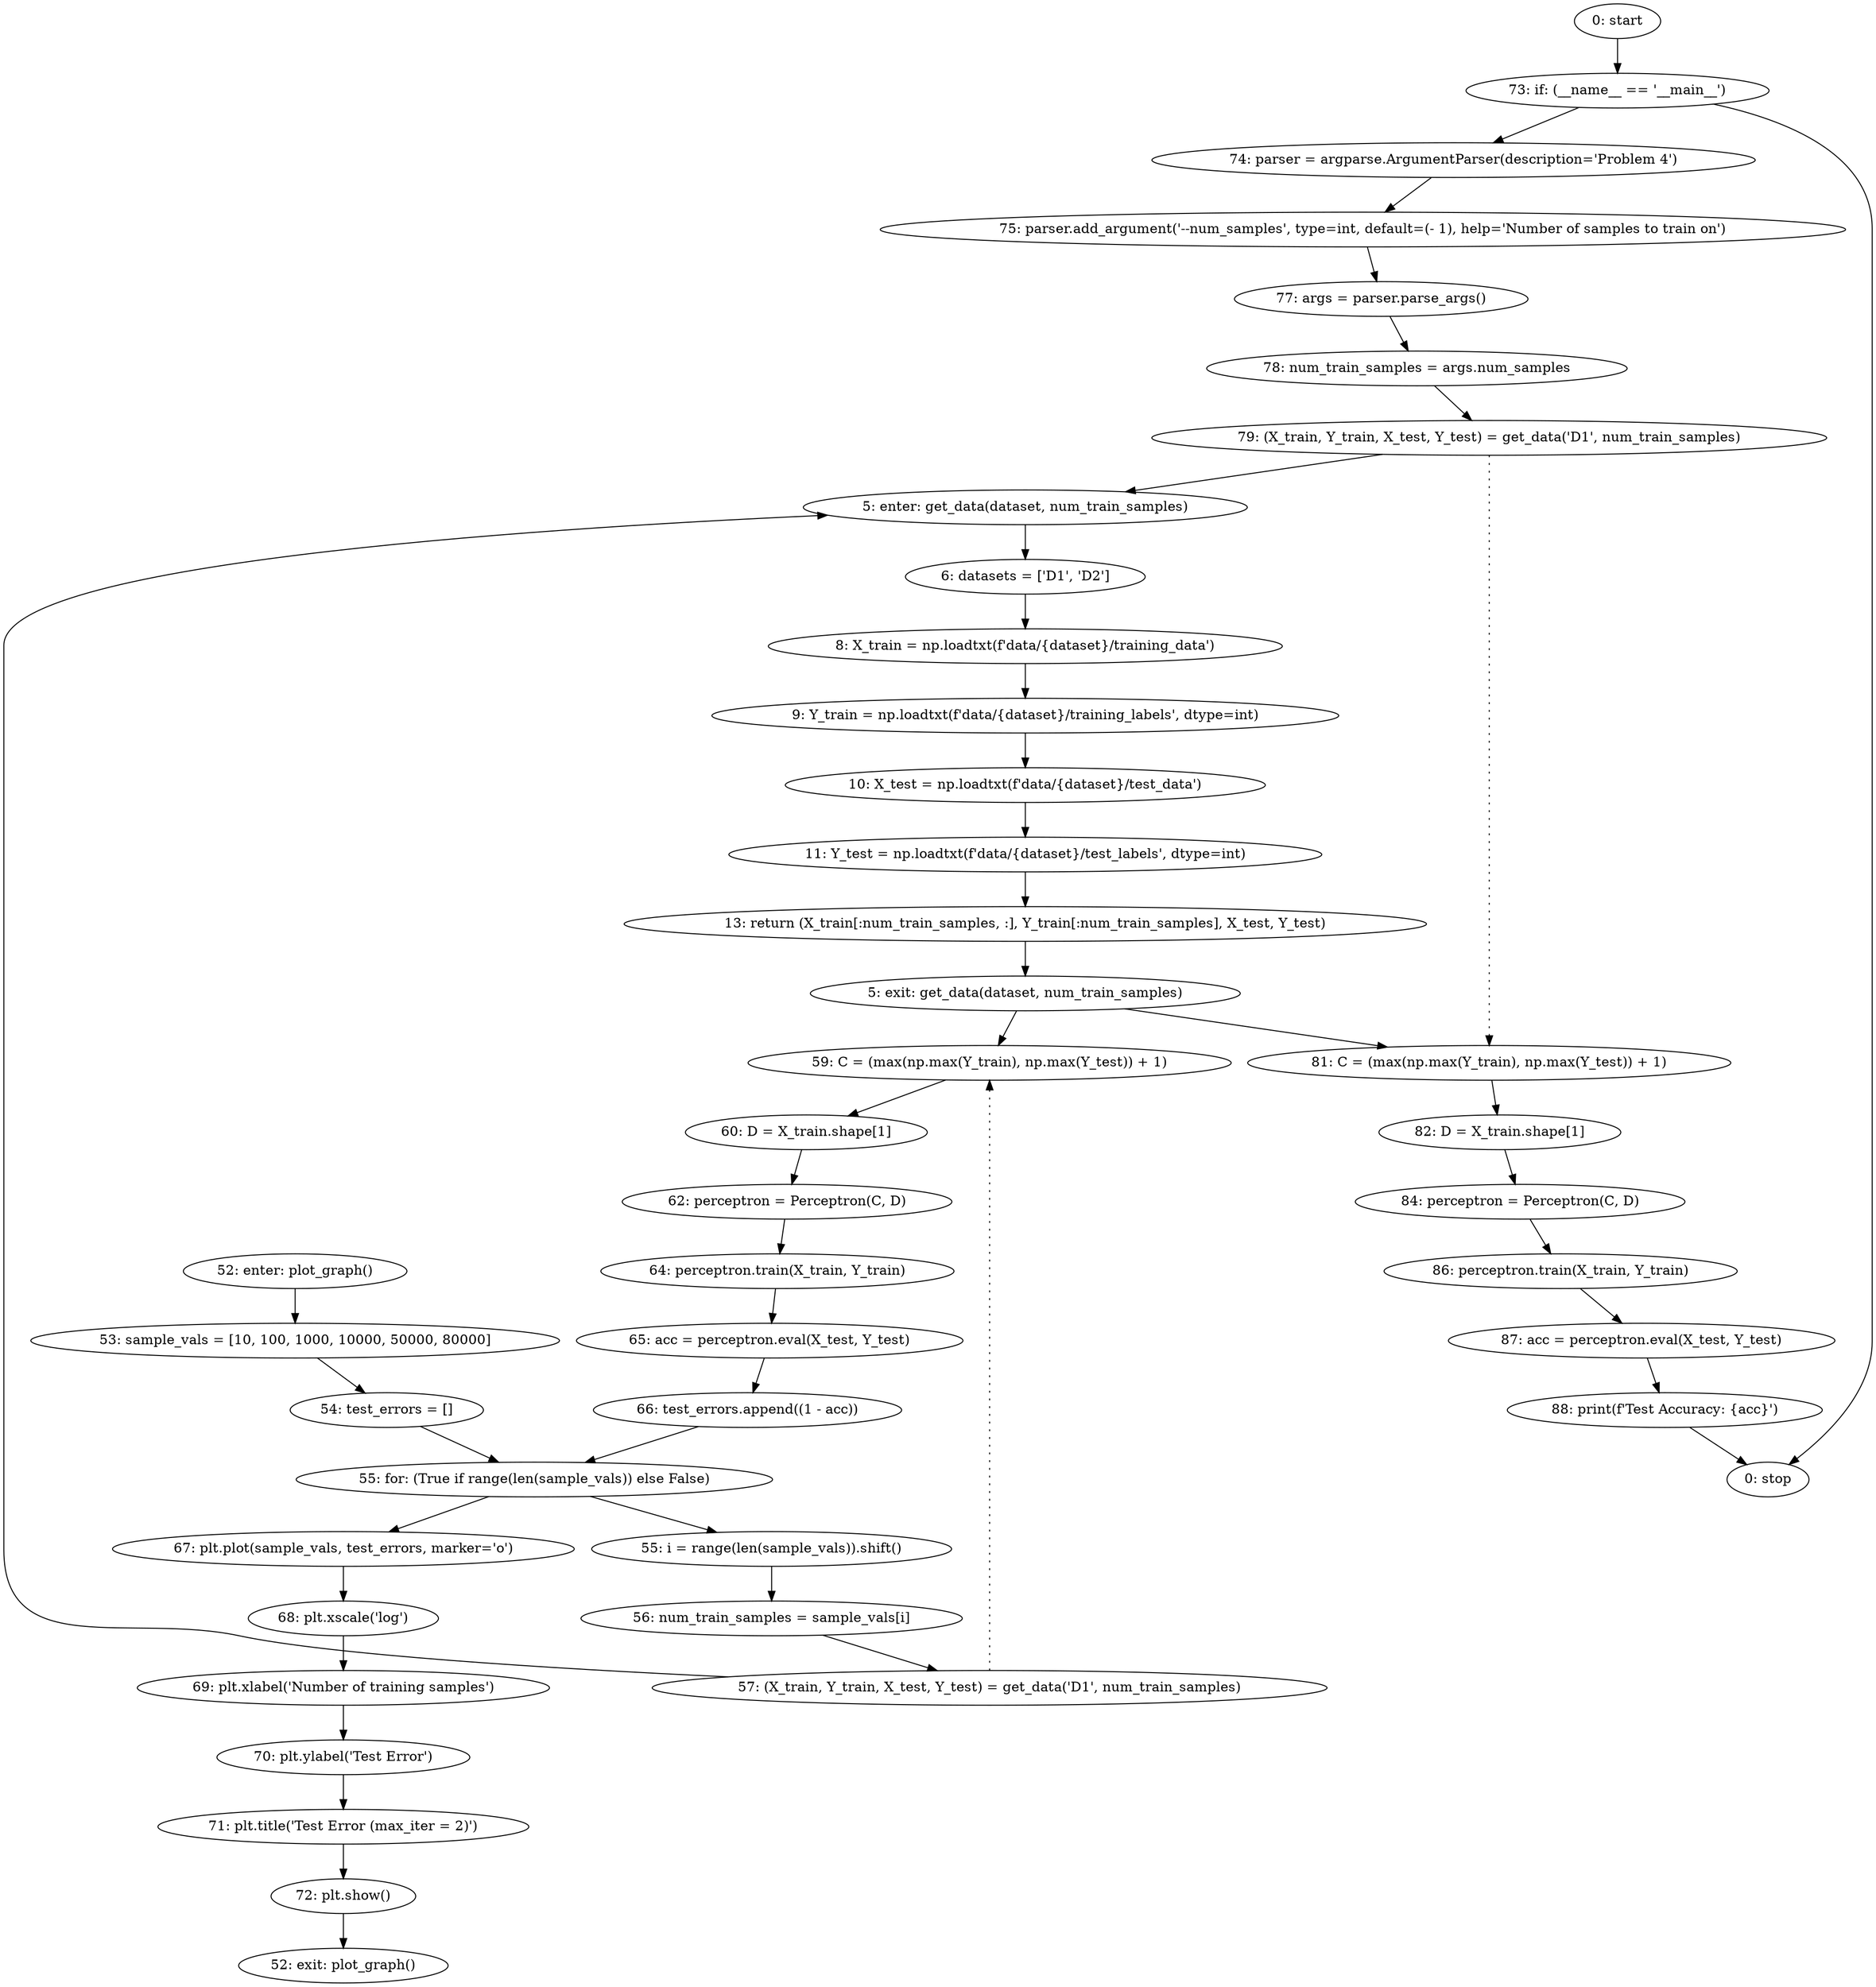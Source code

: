 strict digraph "" {
	node [label="\N"];
	0	 [label="0: start"];
	29	 [label="73: if: (__name__ == '__main__')"];
	0 -> 29;
	30	 [label="74: parser = argparse.ArgumentParser(description='Problem 4')"];
	29 -> 30;
	41	 [label="0: stop"];
	29 -> 41;
	1	 [label="5: enter: get_data(dataset, num_train_samples)"];
	3	 [label="6: datasets = ['D1', 'D2']"];
	1 -> 3;
	4	 [label="8: X_train = np.loadtxt(f'data/{dataset}/training_data')"];
	3 -> 4;
	16	 [label="57: (X_train, Y_train, X_test, Y_test) = get_data('D1', num_train_samples)"];
	16 -> 1;
	17	 [label="59: C = (max(np.max(Y_train), np.max(Y_test)) + 1)"];
	16 -> 17	 [style=dotted,
		weight=100];
	18	 [label="60: D = X_train.shape[1]"];
	17 -> 18;
	34	 [label="79: (X_train, Y_train, X_test, Y_test) = get_data('D1', num_train_samples)"];
	34 -> 1;
	35	 [label="81: C = (max(np.max(Y_train), np.max(Y_test)) + 1)"];
	34 -> 35	 [style=dotted,
		weight=100];
	36	 [label="82: D = X_train.shape[1]"];
	35 -> 36;
	2	 [label="5: exit: get_data(dataset, num_train_samples)"];
	2 -> 17;
	2 -> 35;
	8	 [label="13: return (X_train[:num_train_samples, :], Y_train[:num_train_samples], X_test, Y_test)"];
	8 -> 2;
	5	 [label="9: Y_train = np.loadtxt(f'data/{dataset}/training_labels', dtype=int)"];
	4 -> 5;
	6	 [label="10: X_test = np.loadtxt(f'data/{dataset}/test_data')"];
	5 -> 6;
	7	 [label="11: Y_test = np.loadtxt(f'data/{dataset}/test_labels', dtype=int)"];
	6 -> 7;
	7 -> 8;
	9	 [label="52: enter: plot_graph()"];
	11	 [label="53: sample_vals = [10, 100, 1000, 10000, 50000, 80000]"];
	9 -> 11;
	12	 [label="54: test_errors = []"];
	11 -> 12;
	10	 [label="52: exit: plot_graph()"];
	28	 [label="72: plt.show()"];
	28 -> 10;
	13	 [label="55: for: (True if range(len(sample_vals)) else False)"];
	12 -> 13;
	14	 [label="55: i = range(len(sample_vals)).shift()"];
	13 -> 14;
	23	 [label="67: plt.plot(sample_vals, test_errors, marker='o')"];
	13 -> 23;
	15	 [label="56: num_train_samples = sample_vals[i]"];
	14 -> 15;
	24	 [label="68: plt.xscale('log')"];
	23 -> 24;
	22	 [label="66: test_errors.append((1 - acc))"];
	22 -> 13;
	15 -> 16;
	19	 [label="62: perceptron = Perceptron(C, D)"];
	18 -> 19;
	20	 [label="64: perceptron.train(X_train, Y_train)"];
	19 -> 20;
	21	 [label="65: acc = perceptron.eval(X_test, Y_test)"];
	20 -> 21;
	21 -> 22;
	25	 [label="69: plt.xlabel('Number of training samples')"];
	24 -> 25;
	26	 [label="70: plt.ylabel('Test Error')"];
	25 -> 26;
	27	 [label="71: plt.title('Test Error (max_iter = 2)')"];
	26 -> 27;
	27 -> 28;
	31	 [label="75: parser.add_argument('--num_samples', type=int, default=(- 1), help='Number of samples to train on')"];
	30 -> 31;
	32	 [label="77: args = parser.parse_args()"];
	31 -> 32;
	33	 [label="78: num_train_samples = args.num_samples"];
	32 -> 33;
	33 -> 34;
	37	 [label="84: perceptron = Perceptron(C, D)"];
	36 -> 37;
	38	 [label="86: perceptron.train(X_train, Y_train)"];
	37 -> 38;
	39	 [label="87: acc = perceptron.eval(X_test, Y_test)"];
	38 -> 39;
	40	 [label="88: print(f'Test Accuracy: {acc}')"];
	39 -> 40;
	40 -> 41;
}

